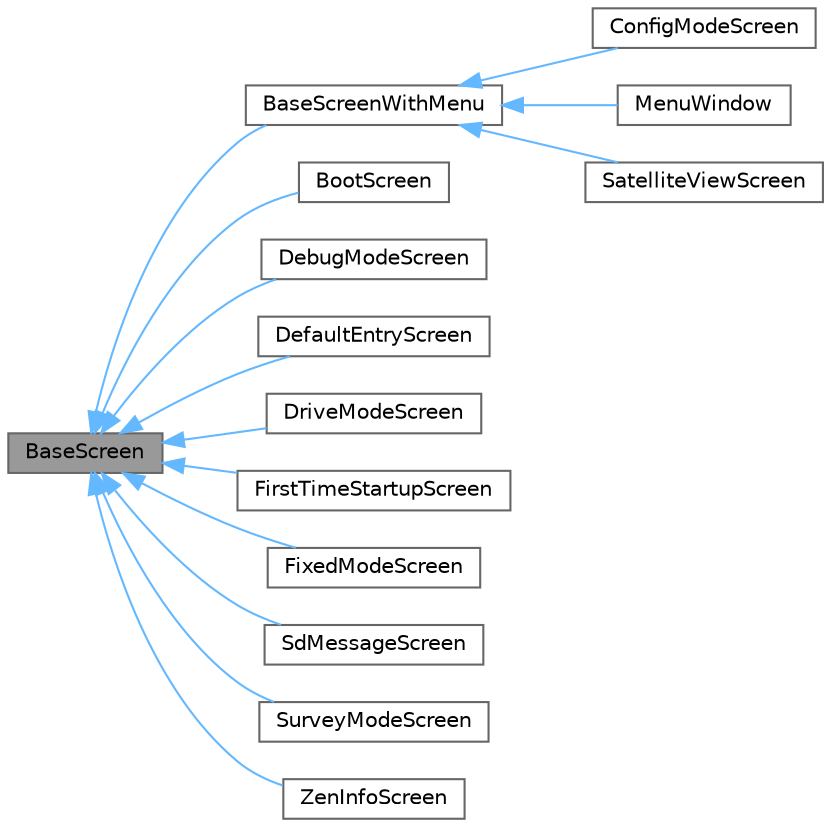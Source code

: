 digraph "BaseScreen"
{
 // LATEX_PDF_SIZE
  bgcolor="transparent";
  edge [fontname=Helvetica,fontsize=10,labelfontname=Helvetica,labelfontsize=10];
  node [fontname=Helvetica,fontsize=10,shape=box,height=0.2,width=0.4];
  rankdir="LR";
  Node1 [id="Node000001",label="BaseScreen",height=0.2,width=0.4,color="gray40", fillcolor="grey60", style="filled", fontcolor="black",tooltip=" "];
  Node1 -> Node2 [id="edge1_Node000001_Node000002",dir="back",color="steelblue1",style="solid",tooltip=" "];
  Node2 [id="Node000002",label="BaseScreenWithMenu",height=0.2,width=0.4,color="gray40", fillcolor="white", style="filled",URL="$class_base_screen_with_menu.html",tooltip=" "];
  Node2 -> Node3 [id="edge2_Node000002_Node000003",dir="back",color="steelblue1",style="solid",tooltip=" "];
  Node3 [id="Node000003",label="ConfigModeScreen",height=0.2,width=0.4,color="gray40", fillcolor="white", style="filled",URL="$class_config_mode_screen.html",tooltip=" "];
  Node2 -> Node4 [id="edge3_Node000002_Node000004",dir="back",color="steelblue1",style="solid",tooltip=" "];
  Node4 [id="Node000004",label="MenuWindow",height=0.2,width=0.4,color="gray40", fillcolor="white", style="filled",URL="$class_menu_window.html",tooltip=" "];
  Node2 -> Node5 [id="edge4_Node000002_Node000005",dir="back",color="steelblue1",style="solid",tooltip=" "];
  Node5 [id="Node000005",label="SatelliteViewScreen",height=0.2,width=0.4,color="gray40", fillcolor="white", style="filled",URL="$class_satellite_view_screen.html",tooltip=" "];
  Node1 -> Node6 [id="edge5_Node000001_Node000006",dir="back",color="steelblue1",style="solid",tooltip=" "];
  Node6 [id="Node000006",label="BootScreen",height=0.2,width=0.4,color="gray40", fillcolor="white", style="filled",URL="$class_boot_screen.html",tooltip=" "];
  Node1 -> Node7 [id="edge6_Node000001_Node000007",dir="back",color="steelblue1",style="solid",tooltip=" "];
  Node7 [id="Node000007",label="DebugModeScreen",height=0.2,width=0.4,color="gray40", fillcolor="white", style="filled",URL="$class_debug_mode_screen.html",tooltip=" "];
  Node1 -> Node8 [id="edge7_Node000001_Node000008",dir="back",color="steelblue1",style="solid",tooltip=" "];
  Node8 [id="Node000008",label="DefaultEntryScreen",height=0.2,width=0.4,color="gray40", fillcolor="white", style="filled",URL="$class_default_entry_screen.html",tooltip=" "];
  Node1 -> Node9 [id="edge8_Node000001_Node000009",dir="back",color="steelblue1",style="solid",tooltip=" "];
  Node9 [id="Node000009",label="DriveModeScreen",height=0.2,width=0.4,color="gray40", fillcolor="white", style="filled",URL="$class_drive_mode_screen.html",tooltip=" "];
  Node1 -> Node10 [id="edge9_Node000001_Node000010",dir="back",color="steelblue1",style="solid",tooltip=" "];
  Node10 [id="Node000010",label="FirstTimeStartupScreen",height=0.2,width=0.4,color="gray40", fillcolor="white", style="filled",URL="$class_first_time_startup_screen.html",tooltip=" "];
  Node1 -> Node11 [id="edge10_Node000001_Node000011",dir="back",color="steelblue1",style="solid",tooltip=" "];
  Node11 [id="Node000011",label="FixedModeScreen",height=0.2,width=0.4,color="gray40", fillcolor="white", style="filled",URL="$class_fixed_mode_screen.html",tooltip=" "];
  Node1 -> Node12 [id="edge11_Node000001_Node000012",dir="back",color="steelblue1",style="solid",tooltip=" "];
  Node12 [id="Node000012",label="SdMessageScreen",height=0.2,width=0.4,color="gray40", fillcolor="white", style="filled",URL="$class_sd_message_screen.html",tooltip=" "];
  Node1 -> Node13 [id="edge12_Node000001_Node000013",dir="back",color="steelblue1",style="solid",tooltip=" "];
  Node13 [id="Node000013",label="SurveyModeScreen",height=0.2,width=0.4,color="gray40", fillcolor="white", style="filled",URL="$class_survey_mode_screen.html",tooltip=" "];
  Node1 -> Node14 [id="edge13_Node000001_Node000014",dir="back",color="steelblue1",style="solid",tooltip=" "];
  Node14 [id="Node000014",label="ZenInfoScreen",height=0.2,width=0.4,color="gray40", fillcolor="white", style="filled",URL="$class_zen_info_screen.html",tooltip=" "];
}
